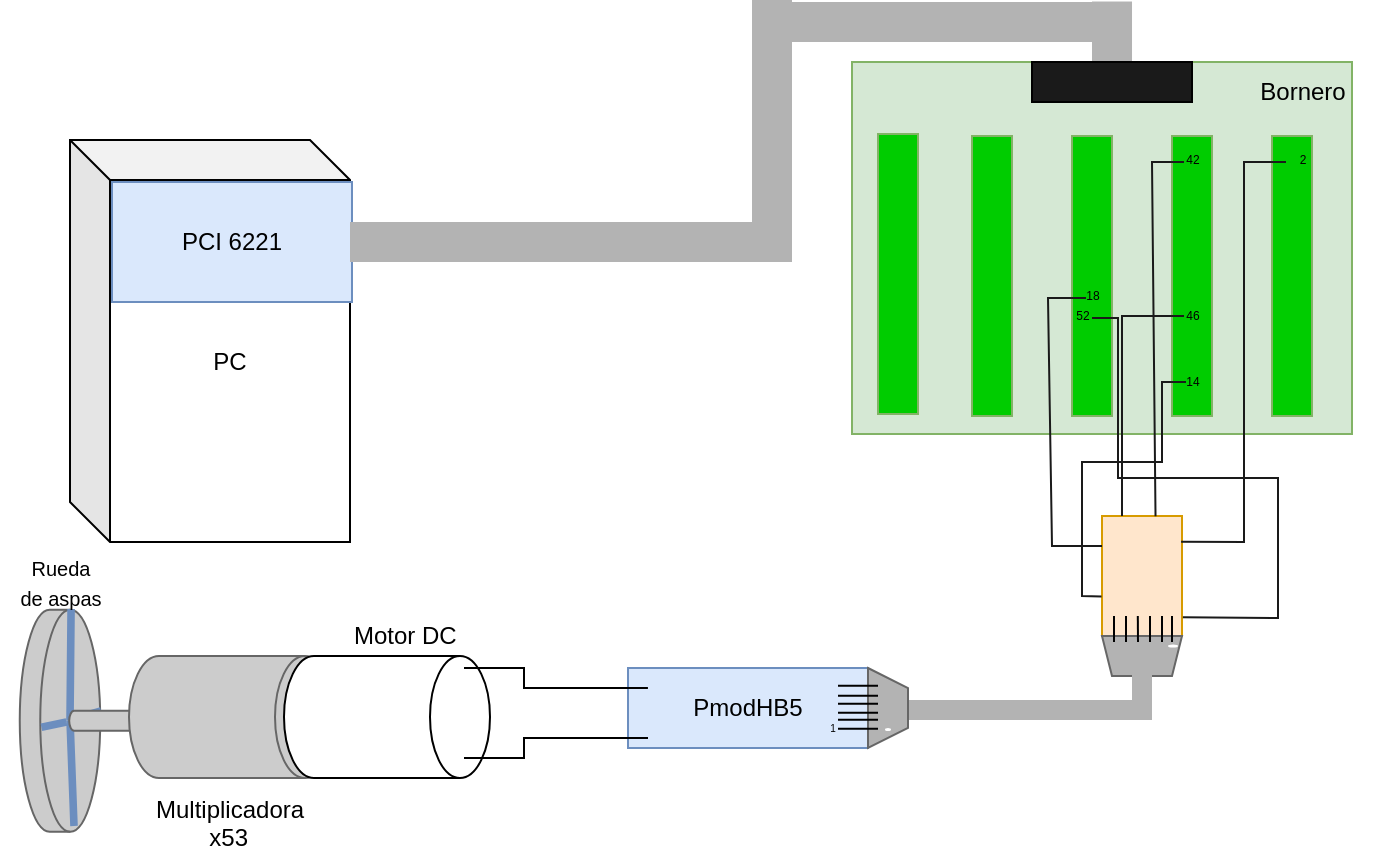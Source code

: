 <mxfile version="22.1.18" type="device">
  <diagram name="Page-1" id="7Lkr7qXKPWytcRPqfdGI">
    <mxGraphModel dx="868" dy="474" grid="1" gridSize="10" guides="1" tooltips="1" connect="1" arrows="1" fold="1" page="1" pageScale="1" pageWidth="827" pageHeight="1169" math="0" shadow="0">
      <root>
        <mxCell id="0" />
        <mxCell id="1" parent="0" />
        <mxCell id="nu2r_5dcXTPl4w9b9oYw-19" value="" style="shape=cylinder3;whiteSpace=wrap;html=1;boundedLbl=1;backgroundOutline=1;size=15;rotation=90;fillColor=#CCCCCC;fontColor=#333333;strokeColor=#666666;" vertex="1" parent="1">
          <mxGeometry x="8.5" y="356.28" width="111" height="40.25" as="geometry" />
        </mxCell>
        <mxCell id="nu2r_5dcXTPl4w9b9oYw-26" value="" style="shape=link;html=1;rounded=0;exitX=0.529;exitY=0.731;exitDx=0;exitDy=0;exitPerimeter=0;fillColor=#dae8fc;strokeColor=#6c8ebf;strokeWidth=2;width=0.805;entryX=0.564;entryY=1.023;entryDx=0;entryDy=0;entryPerimeter=0;" edge="1" parent="1" source="nu2r_5dcXTPl4w9b9oYw-19" target="nu2r_5dcXTPl4w9b9oYw-20">
          <mxGeometry width="100" relative="1" as="geometry">
            <mxPoint x="64.265" y="342.245" as="sourcePoint" />
            <mxPoint x="63.735" y="397.745" as="targetPoint" />
            <Array as="points" />
          </mxGeometry>
        </mxCell>
        <mxCell id="nu2r_5dcXTPl4w9b9oYw-27" value="" style="shape=link;html=1;rounded=0;exitX=0.529;exitY=0.731;exitDx=0;exitDy=0;exitPerimeter=0;fillColor=#dae8fc;strokeColor=#6c8ebf;strokeWidth=2;width=0.805;entryX=0;entryY=0;entryDx=0;entryDy=42.852;entryPerimeter=0;" edge="1" parent="1" target="nu2r_5dcXTPl4w9b9oYw-20">
          <mxGeometry width="100" relative="1" as="geometry">
            <mxPoint x="69" y="376" as="sourcePoint" />
            <mxPoint x="81" y="373" as="targetPoint" />
            <Array as="points" />
          </mxGeometry>
        </mxCell>
        <mxCell id="nu2r_5dcXTPl4w9b9oYw-24" value="" style="shape=link;html=1;rounded=0;exitX=0;exitY=0;exitDx=0;exitDy=15;exitPerimeter=0;fillColor=#dae8fc;strokeColor=#6c8ebf;strokeWidth=2;width=0.805;entryX=0.5;entryY=1;entryDx=0;entryDy=0;entryPerimeter=0;" edge="1" parent="1">
          <mxGeometry width="100" relative="1" as="geometry">
            <mxPoint x="69.535" y="320.495" as="sourcePoint" />
            <mxPoint x="69.005" y="375.995" as="targetPoint" />
            <Array as="points" />
          </mxGeometry>
        </mxCell>
        <mxCell id="nu2r_5dcXTPl4w9b9oYw-25" value="" style="shape=link;html=1;rounded=0;exitX=0;exitY=0;exitDx=0;exitDy=15;exitPerimeter=0;fillColor=#dae8fc;strokeColor=#6c8ebf;strokeWidth=2;width=0.805;" edge="1" parent="1">
          <mxGeometry width="100" relative="1" as="geometry">
            <mxPoint x="69" y="376" as="sourcePoint" />
            <mxPoint x="71" y="429" as="targetPoint" />
            <Array as="points" />
          </mxGeometry>
        </mxCell>
        <mxCell id="nu2r_5dcXTPl4w9b9oYw-20" value="" style="shape=cylinder3;whiteSpace=wrap;html=1;boundedLbl=1;backgroundOutline=1;size=2.511;rotation=90;fillColor=#CCCCCC;fontColor=#333333;strokeColor=#666666;" vertex="1" parent="1">
          <mxGeometry x="93" y="347.0" width="10" height="58.81" as="geometry" />
        </mxCell>
        <mxCell id="nu2r_5dcXTPl4w9b9oYw-16" value="" style="shape=cylinder3;whiteSpace=wrap;html=1;boundedLbl=1;backgroundOutline=1;size=15;rotation=90;fillColor=#CCCCCC;fontColor=#333333;strokeColor=#666666;" vertex="1" parent="1">
          <mxGeometry x="119.5" y="323" width="61" height="103" as="geometry" />
        </mxCell>
        <mxCell id="nu2r_5dcXTPl4w9b9oYw-9" value="" style="rounded=0;whiteSpace=wrap;html=1;fillColor=#B3B3B3;fontColor=#333333;strokeColor=none;rotation=90;" vertex="1" parent="1">
          <mxGeometry x="574.38" y="22.38" width="31.25" height="20" as="geometry" />
        </mxCell>
        <mxCell id="YTniHSsE07-Fyv3oQMug-3" value="" style="rounded=0;whiteSpace=wrap;html=1;fillColor=#d5e8d4;strokeColor=#82b366;" parent="1" vertex="1">
          <mxGeometry x="460" y="47" width="250" height="186" as="geometry" />
        </mxCell>
        <mxCell id="nu2r_5dcXTPl4w9b9oYw-2" value="" style="rounded=0;whiteSpace=wrap;html=1;fillColor=#00CC00;strokeColor=#82b366;" vertex="1" parent="1">
          <mxGeometry x="473" y="83" width="20" height="140" as="geometry" />
        </mxCell>
        <mxCell id="YTniHSsE07-Fyv3oQMug-46" value="PC" style="shape=cube;whiteSpace=wrap;html=1;boundedLbl=1;backgroundOutline=1;darkOpacity=0.05;darkOpacity2=0.1;" parent="1" vertex="1">
          <mxGeometry x="69" y="86" width="140" height="201" as="geometry" />
        </mxCell>
        <mxCell id="YTniHSsE07-Fyv3oQMug-41" value="PmodHB5" style="rounded=0;whiteSpace=wrap;html=1;fillColor=#dae8fc;strokeColor=#6c8ebf;" parent="1" vertex="1">
          <mxGeometry x="348" y="350" width="120" height="40" as="geometry" />
        </mxCell>
        <mxCell id="YTniHSsE07-Fyv3oQMug-1" value="PCI 6221" style="rounded=0;whiteSpace=wrap;html=1;fillColor=#dae8fc;strokeColor=#6c8ebf;" parent="1" vertex="1">
          <mxGeometry x="90" y="107" width="120" height="60" as="geometry" />
        </mxCell>
        <mxCell id="YTniHSsE07-Fyv3oQMug-2" value="" style="rounded=0;whiteSpace=wrap;html=1;fillColor=#B3B3B3;fontColor=#333333;strokeColor=none;" parent="1" vertex="1">
          <mxGeometry x="209" y="127" width="221" height="20" as="geometry" />
        </mxCell>
        <mxCell id="YTniHSsE07-Fyv3oQMug-4" value="" style="rounded=0;whiteSpace=wrap;html=1;fillColor=#00CC00;strokeColor=#82b366;" parent="1" vertex="1">
          <mxGeometry x="520" y="84" width="20" height="140" as="geometry" />
        </mxCell>
        <mxCell id="YTniHSsE07-Fyv3oQMug-5" value="" style="rounded=0;whiteSpace=wrap;html=1;fillColor=#00CC00;strokeColor=#82b366;" parent="1" vertex="1">
          <mxGeometry x="570" y="84" width="20" height="140" as="geometry" />
        </mxCell>
        <mxCell id="YTniHSsE07-Fyv3oQMug-6" value="" style="rounded=0;whiteSpace=wrap;html=1;fillColor=#00CC00;strokeColor=#82b366;" parent="1" vertex="1">
          <mxGeometry x="620" y="84" width="20" height="140" as="geometry" />
        </mxCell>
        <mxCell id="YTniHSsE07-Fyv3oQMug-7" value="" style="rounded=0;whiteSpace=wrap;html=1;fillColor=#00CC00;strokeColor=#82b366;" parent="1" vertex="1">
          <mxGeometry x="670" y="84" width="20" height="140" as="geometry" />
        </mxCell>
        <mxCell id="YTniHSsE07-Fyv3oQMug-9" value="Bornero" style="text;html=1;align=center;verticalAlign=middle;resizable=0;points=[];autosize=1;strokeColor=none;fillColor=none;" parent="1" vertex="1">
          <mxGeometry x="650" y="47" width="70" height="30" as="geometry" />
        </mxCell>
        <mxCell id="YTniHSsE07-Fyv3oQMug-10" value="" style="rounded=0;whiteSpace=wrap;html=1;fillColor=#ffe6cc;strokeColor=#d79b00;" parent="1" vertex="1">
          <mxGeometry x="585" y="274" width="40" height="60" as="geometry" />
        </mxCell>
        <mxCell id="YTniHSsE07-Fyv3oQMug-11" value="" style="endArrow=none;html=1;rounded=0;exitX=-0.006;exitY=0.67;exitDx=0;exitDy=0;exitPerimeter=0;strokeColor=#1A1A1A;" parent="1" edge="1" source="YTniHSsE07-Fyv3oQMug-10">
          <mxGeometry width="50" height="50" relative="1" as="geometry">
            <mxPoint x="590" y="314.04" as="sourcePoint" />
            <mxPoint x="627" y="207" as="targetPoint" />
            <Array as="points">
              <mxPoint x="575" y="314" />
              <mxPoint x="575" y="247" />
              <mxPoint x="615" y="247" />
              <mxPoint x="615" y="207" />
            </Array>
          </mxGeometry>
        </mxCell>
        <mxCell id="YTniHSsE07-Fyv3oQMug-12" value="" style="endArrow=none;html=1;rounded=0;exitX=0.25;exitY=0;exitDx=0;exitDy=0;strokeColor=#1A1A1A;entryX=0.6;entryY=0.683;entryDx=0;entryDy=0;entryPerimeter=0;" parent="1" source="YTniHSsE07-Fyv3oQMug-10" edge="1">
          <mxGeometry width="50" height="50" relative="1" as="geometry">
            <mxPoint x="601" y="274" as="sourcePoint" />
            <mxPoint x="626" y="174.038" as="targetPoint" />
            <Array as="points">
              <mxPoint x="595" y="174" />
            </Array>
          </mxGeometry>
        </mxCell>
        <mxCell id="YTniHSsE07-Fyv3oQMug-13" value="" style="endArrow=none;html=1;rounded=0;exitX=0.669;exitY=0.002;exitDx=0;exitDy=0;strokeColor=#1A1A1A;exitPerimeter=0;" parent="1" edge="1" source="YTniHSsE07-Fyv3oQMug-10">
          <mxGeometry width="50" height="50" relative="1" as="geometry">
            <mxPoint x="619" y="275.5" as="sourcePoint" />
            <mxPoint x="626" y="97" as="targetPoint" />
            <Array as="points">
              <mxPoint x="610" y="97" />
            </Array>
          </mxGeometry>
        </mxCell>
        <mxCell id="YTniHSsE07-Fyv3oQMug-14" value="" style="endArrow=none;html=1;rounded=0;strokeColor=#1A1A1A;exitX=1.011;exitY=0.844;exitDx=0;exitDy=0;exitPerimeter=0;" parent="1" edge="1" source="YTniHSsE07-Fyv3oQMug-10">
          <mxGeometry width="50" height="50" relative="1" as="geometry">
            <mxPoint x="618" y="324" as="sourcePoint" />
            <mxPoint x="580" y="175" as="targetPoint" />
            <Array as="points">
              <mxPoint x="673" y="325" />
              <mxPoint x="673" y="255" />
              <mxPoint x="593" y="255" />
              <mxPoint x="593" y="175" />
            </Array>
          </mxGeometry>
        </mxCell>
        <mxCell id="YTniHSsE07-Fyv3oQMug-15" value="" style="endArrow=none;html=1;rounded=0;entryX=0;entryY=0.25;entryDx=0;entryDy=0;strokeColor=#1A1A1A;" parent="1" target="YTniHSsE07-Fyv3oQMug-10" edge="1">
          <mxGeometry width="50" height="50" relative="1" as="geometry">
            <mxPoint x="577" y="165" as="sourcePoint" />
            <mxPoint x="593" y="320" as="targetPoint" />
            <Array as="points">
              <mxPoint x="558" y="165" />
              <mxPoint x="560" y="289" />
            </Array>
          </mxGeometry>
        </mxCell>
        <mxCell id="YTniHSsE07-Fyv3oQMug-16" value="" style="endArrow=none;html=1;rounded=0;exitX=0.989;exitY=0.214;exitDx=0;exitDy=0;exitPerimeter=0;strokeColor=#1A1A1A;" parent="1" source="YTniHSsE07-Fyv3oQMug-10" edge="1">
          <mxGeometry width="50" height="50" relative="1" as="geometry">
            <mxPoint x="630" y="287" as="sourcePoint" />
            <mxPoint x="677" y="97" as="targetPoint" />
            <Array as="points">
              <mxPoint x="656" y="287" />
              <mxPoint x="656" y="97" />
            </Array>
          </mxGeometry>
        </mxCell>
        <mxCell id="YTniHSsE07-Fyv3oQMug-24" value="" style="shape=trapezoid;perimeter=trapezoidPerimeter;whiteSpace=wrap;html=1;fixedSize=1;size=5;rotation=-180;fillColor=#B3B3B3;fontColor=#333333;strokeColor=#666666;" parent="1" vertex="1">
          <mxGeometry x="585" y="334" width="40" height="20" as="geometry" />
        </mxCell>
        <mxCell id="YTniHSsE07-Fyv3oQMug-17" value="" style="endArrow=none;html=1;rounded=0;" parent="1" edge="1">
          <mxGeometry width="50" height="50" relative="1" as="geometry">
            <mxPoint x="591" y="337" as="sourcePoint" />
            <mxPoint x="591" y="324" as="targetPoint" />
          </mxGeometry>
        </mxCell>
        <mxCell id="YTniHSsE07-Fyv3oQMug-18" value="" style="endArrow=none;html=1;rounded=0;" parent="1" edge="1">
          <mxGeometry width="50" height="50" relative="1" as="geometry">
            <mxPoint x="603" y="337" as="sourcePoint" />
            <mxPoint x="602.91" y="324" as="targetPoint" />
          </mxGeometry>
        </mxCell>
        <mxCell id="YTniHSsE07-Fyv3oQMug-19" value="" style="endArrow=none;html=1;rounded=0;" parent="1" edge="1">
          <mxGeometry width="50" height="50" relative="1" as="geometry">
            <mxPoint x="620" y="337" as="sourcePoint" />
            <mxPoint x="620" y="324" as="targetPoint" />
          </mxGeometry>
        </mxCell>
        <mxCell id="YTniHSsE07-Fyv3oQMug-20" value="" style="endArrow=none;html=1;rounded=0;" parent="1" edge="1">
          <mxGeometry width="50" height="50" relative="1" as="geometry">
            <mxPoint x="609" y="337" as="sourcePoint" />
            <mxPoint x="609" y="324" as="targetPoint" />
            <Array as="points">
              <mxPoint x="609" y="334" />
            </Array>
          </mxGeometry>
        </mxCell>
        <mxCell id="YTniHSsE07-Fyv3oQMug-21" value="" style="endArrow=none;html=1;rounded=0;" parent="1" edge="1">
          <mxGeometry width="50" height="50" relative="1" as="geometry">
            <mxPoint x="597" y="337" as="sourcePoint" />
            <mxPoint x="597" y="324" as="targetPoint" />
          </mxGeometry>
        </mxCell>
        <mxCell id="YTniHSsE07-Fyv3oQMug-22" value="" style="endArrow=none;html=1;rounded=0;" parent="1" edge="1">
          <mxGeometry width="50" height="50" relative="1" as="geometry">
            <mxPoint x="615" y="337" as="sourcePoint" />
            <mxPoint x="615" y="324" as="targetPoint" />
            <Array as="points">
              <mxPoint x="615" y="334" />
            </Array>
          </mxGeometry>
        </mxCell>
        <mxCell id="YTniHSsE07-Fyv3oQMug-26" value="" style="rounded=0;whiteSpace=wrap;html=1;fillColor=#B3B3B3;fontColor=#333333;strokeColor=none;rotation=-90;" parent="1" vertex="1">
          <mxGeometry x="593.75" y="359.75" width="22.5" height="10" as="geometry" />
        </mxCell>
        <mxCell id="YTniHSsE07-Fyv3oQMug-27" value="" style="rounded=0;whiteSpace=wrap;html=1;fillColor=#B3B3B3;fontColor=#333333;strokeColor=none;rotation=0;" parent="1" vertex="1">
          <mxGeometry x="482.5" y="366" width="125" height="10" as="geometry" />
        </mxCell>
        <mxCell id="YTniHSsE07-Fyv3oQMug-28" value="" style="shape=trapezoid;perimeter=trapezoidPerimeter;whiteSpace=wrap;html=1;fixedSize=1;size=10.0;rotation=90;fillColor=#B3B3B3;fontColor=#333333;strokeColor=#666666;" parent="1" vertex="1">
          <mxGeometry x="458" y="360" width="40" height="20" as="geometry" />
        </mxCell>
        <mxCell id="YTniHSsE07-Fyv3oQMug-29" value="" style="endArrow=none;html=1;rounded=0;" parent="1" edge="1">
          <mxGeometry width="50" height="50" relative="1" as="geometry">
            <mxPoint x="453" y="375.93" as="sourcePoint" />
            <mxPoint x="473" y="375.93" as="targetPoint" />
          </mxGeometry>
        </mxCell>
        <mxCell id="YTniHSsE07-Fyv3oQMug-35" value="" style="endArrow=none;html=1;rounded=0;" parent="1" edge="1">
          <mxGeometry width="50" height="50" relative="1" as="geometry">
            <mxPoint x="453" y="380.43" as="sourcePoint" />
            <mxPoint x="473" y="380.43" as="targetPoint" />
          </mxGeometry>
        </mxCell>
        <mxCell id="YTniHSsE07-Fyv3oQMug-36" value="" style="endArrow=none;html=1;rounded=0;" parent="1" edge="1">
          <mxGeometry width="50" height="50" relative="1" as="geometry">
            <mxPoint x="453" y="372.43" as="sourcePoint" />
            <mxPoint x="473" y="372.43" as="targetPoint" />
          </mxGeometry>
        </mxCell>
        <mxCell id="YTniHSsE07-Fyv3oQMug-37" value="" style="endArrow=none;html=1;rounded=0;" parent="1" edge="1">
          <mxGeometry width="50" height="50" relative="1" as="geometry">
            <mxPoint x="453" y="367.93" as="sourcePoint" />
            <mxPoint x="473" y="367.93" as="targetPoint" />
          </mxGeometry>
        </mxCell>
        <mxCell id="YTniHSsE07-Fyv3oQMug-38" value="" style="endArrow=none;html=1;rounded=0;" parent="1" edge="1">
          <mxGeometry width="50" height="50" relative="1" as="geometry">
            <mxPoint x="453" y="363.93" as="sourcePoint" />
            <mxPoint x="473" y="363.93" as="targetPoint" />
          </mxGeometry>
        </mxCell>
        <mxCell id="YTniHSsE07-Fyv3oQMug-39" value="" style="endArrow=none;html=1;rounded=0;" parent="1" edge="1">
          <mxGeometry width="50" height="50" relative="1" as="geometry">
            <mxPoint x="453" y="358.93" as="sourcePoint" />
            <mxPoint x="473" y="358.93" as="targetPoint" />
          </mxGeometry>
        </mxCell>
        <mxCell id="YTniHSsE07-Fyv3oQMug-42" value="" style="shape=cylinder3;whiteSpace=wrap;html=1;boundedLbl=1;backgroundOutline=1;size=15;rotation=90;" parent="1" vertex="1">
          <mxGeometry x="197" y="323" width="61" height="103" as="geometry" />
        </mxCell>
        <mxCell id="YTniHSsE07-Fyv3oQMug-44" value="" style="endArrow=none;html=1;rounded=0;entryX=0.083;entryY=0.25;entryDx=0;entryDy=0;entryPerimeter=0;" parent="1" target="YTniHSsE07-Fyv3oQMug-41" edge="1">
          <mxGeometry width="50" height="50" relative="1" as="geometry">
            <mxPoint x="266" y="350" as="sourcePoint" />
            <mxPoint x="336" y="360" as="targetPoint" />
            <Array as="points">
              <mxPoint x="296" y="350" />
              <mxPoint x="296" y="360" />
            </Array>
          </mxGeometry>
        </mxCell>
        <mxCell id="YTniHSsE07-Fyv3oQMug-45" value="" style="endArrow=none;html=1;rounded=0;" parent="1" edge="1">
          <mxGeometry width="50" height="50" relative="1" as="geometry">
            <mxPoint x="266" y="395" as="sourcePoint" />
            <mxPoint x="358" y="385" as="targetPoint" />
            <Array as="points">
              <mxPoint x="296" y="395" />
              <mxPoint x="296" y="385" />
            </Array>
          </mxGeometry>
        </mxCell>
        <mxCell id="nu2r_5dcXTPl4w9b9oYw-1" value="&lt;font style=&quot;font-size: 6px;&quot;&gt;46&lt;/font&gt;" style="text;html=1;align=center;verticalAlign=middle;resizable=0;points=[];autosize=1;strokeColor=none;fillColor=none;" vertex="1" parent="1">
          <mxGeometry x="615" y="157" width="30" height="30" as="geometry" />
        </mxCell>
        <mxCell id="nu2r_5dcXTPl4w9b9oYw-3" value="&lt;font style=&quot;font-size: 6px;&quot;&gt;2&lt;/font&gt;" style="text;html=1;align=center;verticalAlign=middle;resizable=0;points=[];autosize=1;strokeColor=none;fillColor=none;" vertex="1" parent="1">
          <mxGeometry x="670" y="79" width="30" height="30" as="geometry" />
        </mxCell>
        <mxCell id="nu2r_5dcXTPl4w9b9oYw-4" value="&lt;font style=&quot;font-size: 6px;&quot;&gt;52&lt;/font&gt;" style="text;html=1;align=center;verticalAlign=middle;resizable=0;points=[];autosize=1;strokeColor=none;fillColor=none;" vertex="1" parent="1">
          <mxGeometry x="560" y="157" width="30" height="30" as="geometry" />
        </mxCell>
        <mxCell id="nu2r_5dcXTPl4w9b9oYw-5" value="&lt;font style=&quot;font-size: 6px;&quot;&gt;42&lt;/font&gt;" style="text;html=1;align=center;verticalAlign=middle;resizable=0;points=[];autosize=1;strokeColor=none;fillColor=none;" vertex="1" parent="1">
          <mxGeometry x="615" y="79" width="30" height="30" as="geometry" />
        </mxCell>
        <mxCell id="nu2r_5dcXTPl4w9b9oYw-6" value="&lt;font style=&quot;font-size: 6px;&quot;&gt;18&lt;/font&gt;" style="text;html=1;align=center;verticalAlign=middle;resizable=0;points=[];autosize=1;strokeColor=none;fillColor=none;" vertex="1" parent="1">
          <mxGeometry x="565" y="147" width="30" height="30" as="geometry" />
        </mxCell>
        <mxCell id="nu2r_5dcXTPl4w9b9oYw-7" value="" style="rounded=0;whiteSpace=wrap;html=1;fillColor=#B3B3B3;fontColor=#333333;strokeColor=none;rotation=90;" vertex="1" parent="1">
          <mxGeometry x="357.5" y="68.5" width="125" height="20" as="geometry" />
        </mxCell>
        <mxCell id="nu2r_5dcXTPl4w9b9oYw-8" value="" style="rounded=0;whiteSpace=wrap;html=1;fillColor=#B3B3B3;fontColor=#333333;strokeColor=none;" vertex="1" parent="1">
          <mxGeometry x="414" y="17" width="170" height="20" as="geometry" />
        </mxCell>
        <mxCell id="nu2r_5dcXTPl4w9b9oYw-10" value="" style="rounded=0;whiteSpace=wrap;html=1;fillColor=#1A1A1A;" vertex="1" parent="1">
          <mxGeometry x="550" y="47" width="80" height="20" as="geometry" />
        </mxCell>
        <mxCell id="nu2r_5dcXTPl4w9b9oYw-11" value="&lt;font style=&quot;font-size: 6px;&quot;&gt;14&lt;/font&gt;" style="text;html=1;align=center;verticalAlign=middle;resizable=0;points=[];autosize=1;strokeColor=none;fillColor=none;" vertex="1" parent="1">
          <mxGeometry x="615" y="190" width="30" height="30" as="geometry" />
        </mxCell>
        <mxCell id="nu2r_5dcXTPl4w9b9oYw-13" value="" style="ellipse;whiteSpace=wrap;html=1;strokeColor=none;" vertex="1" parent="1">
          <mxGeometry x="618" y="338.25" width="5" height="1.5" as="geometry" />
        </mxCell>
        <mxCell id="nu2r_5dcXTPl4w9b9oYw-14" value="&lt;font style=&quot;font-size: 5px;&quot;&gt;1&lt;/font&gt;" style="text;html=1;align=center;verticalAlign=middle;resizable=0;points=[];autosize=1;strokeColor=none;fillColor=none;" vertex="1" parent="1">
          <mxGeometry x="435" y="363" width="30" height="30" as="geometry" />
        </mxCell>
        <mxCell id="nu2r_5dcXTPl4w9b9oYw-15" value="" style="ellipse;whiteSpace=wrap;html=1;strokeColor=none;" vertex="1" parent="1">
          <mxGeometry x="476.5" y="380" width="3" height="1.5" as="geometry" />
        </mxCell>
        <mxCell id="nu2r_5dcXTPl4w9b9oYw-17" value="Multiplicadora&lt;br&gt;&lt;span style=&quot;white-space: pre;&quot;&gt;&#x9;&lt;/span&gt;x53" style="text;whiteSpace=wrap;html=1;" vertex="1" parent="1">
          <mxGeometry x="110" y="407" width="80" height="20" as="geometry" />
        </mxCell>
        <mxCell id="nu2r_5dcXTPl4w9b9oYw-18" value="&lt;span style=&quot;color: rgb(0, 0, 0); font-family: Helvetica; font-size: 12px; font-style: normal; font-variant-ligatures: normal; font-variant-caps: normal; font-weight: 400; letter-spacing: normal; orphans: 2; text-align: center; text-indent: 0px; text-transform: none; widows: 2; word-spacing: 0px; -webkit-text-stroke-width: 0px; background-color: rgb(255, 255, 255); text-decoration-thickness: initial; text-decoration-style: initial; text-decoration-color: initial; float: none; display: inline !important;&quot;&gt;Motor DC&lt;/span&gt;" style="text;whiteSpace=wrap;html=1;" vertex="1" parent="1">
          <mxGeometry x="209" y="320" width="61" height="27" as="geometry" />
        </mxCell>
        <mxCell id="nu2r_5dcXTPl4w9b9oYw-28" value="&lt;font style=&quot;font-size: 10px;&quot;&gt;Rueda &lt;br style=&quot;&quot;&gt;de aspas&lt;/font&gt;" style="text;html=1;align=center;verticalAlign=middle;resizable=0;points=[];autosize=1;strokeColor=none;fillColor=none;" vertex="1" parent="1">
          <mxGeometry x="34" y="287" width="60" height="40" as="geometry" />
        </mxCell>
      </root>
    </mxGraphModel>
  </diagram>
</mxfile>
